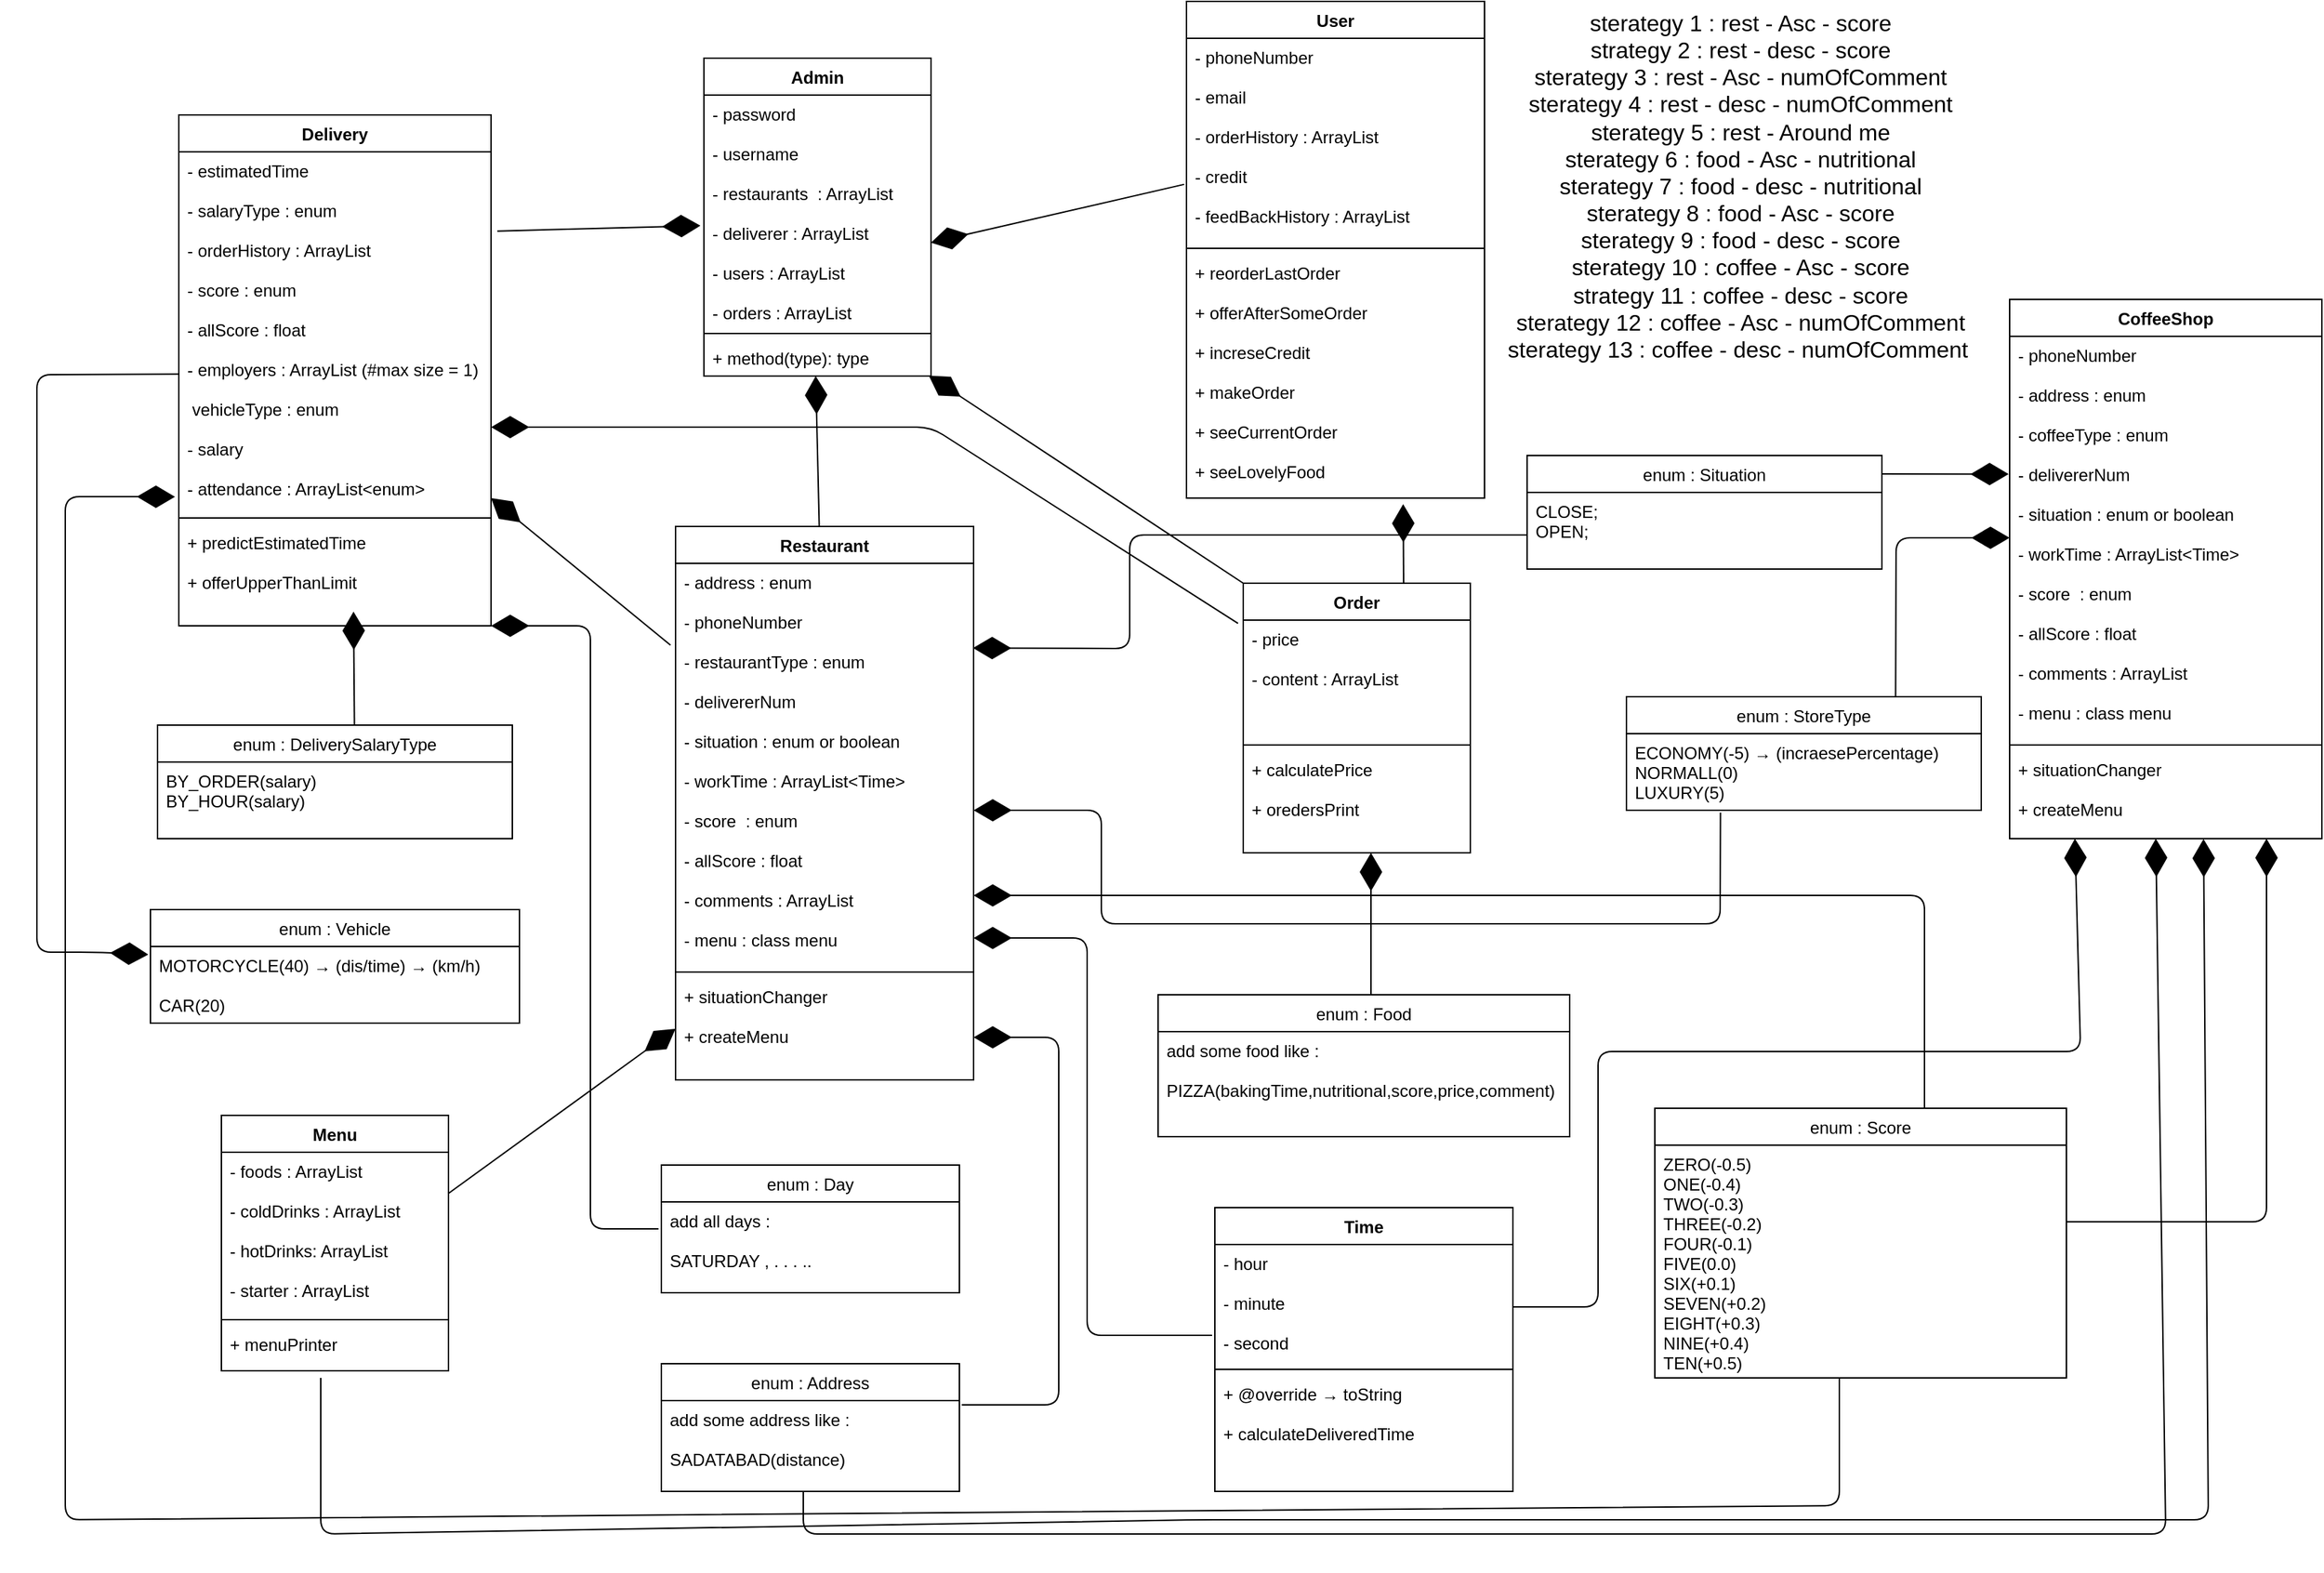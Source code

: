 <mxfile version="14.5.1" type="device"><diagram id="OPLw6GDt9DIyDLXITC16" name="Page-1"><mxGraphModel dx="1760" dy="733" grid="1" gridSize="10" guides="1" tooltips="1" connect="1" arrows="1" fold="1" page="1" pageScale="1" pageWidth="850" pageHeight="1100" math="0" shadow="0"><root><mxCell id="0"/><mxCell id="1" parent="0"/><mxCell id="PZhxpO47BtAd4xLSA0Vb-9" value="User" style="swimlane;fontStyle=1;align=center;verticalAlign=top;childLayout=stackLayout;horizontal=1;startSize=26;horizontalStack=0;resizeParent=1;resizeParentMax=0;resizeLast=0;collapsible=1;marginBottom=0;" vertex="1" parent="1"><mxGeometry x="890" y="10" width="210" height="350" as="geometry"/></mxCell><mxCell id="PZhxpO47BtAd4xLSA0Vb-10" value="- phoneNumber&#10;&#10;- email&#10;&#10;- orderHistory : ArrayList&#10;&#10;- credit&#10;&#10;- feedBackHistory : ArrayList" style="text;strokeColor=none;fillColor=none;align=left;verticalAlign=top;spacingLeft=4;spacingRight=4;overflow=hidden;rotatable=0;points=[[0,0.5],[1,0.5]];portConstraint=eastwest;" vertex="1" parent="PZhxpO47BtAd4xLSA0Vb-9"><mxGeometry y="26" width="210" height="144" as="geometry"/></mxCell><mxCell id="PZhxpO47BtAd4xLSA0Vb-11" value="" style="line;strokeWidth=1;fillColor=none;align=left;verticalAlign=middle;spacingTop=-1;spacingLeft=3;spacingRight=3;rotatable=0;labelPosition=right;points=[];portConstraint=eastwest;" vertex="1" parent="PZhxpO47BtAd4xLSA0Vb-9"><mxGeometry y="170" width="210" height="8" as="geometry"/></mxCell><mxCell id="PZhxpO47BtAd4xLSA0Vb-12" value="+ reorderLastOrder&#10;&#10;+ offerAfterSomeOrder&#10;&#10;+ increseCredit&#10;&#10;+ makeOrder&#10;&#10;+ seeCurrentOrder&#10;&#10;+ seeLovelyFood" style="text;strokeColor=none;fillColor=none;align=left;verticalAlign=top;spacingLeft=4;spacingRight=4;overflow=hidden;rotatable=0;points=[[0,0.5],[1,0.5]];portConstraint=eastwest;" vertex="1" parent="PZhxpO47BtAd4xLSA0Vb-9"><mxGeometry y="178" width="210" height="172" as="geometry"/></mxCell><mxCell id="PZhxpO47BtAd4xLSA0Vb-15" value="Admin" style="swimlane;fontStyle=1;align=center;verticalAlign=top;childLayout=stackLayout;horizontal=1;startSize=26;horizontalStack=0;resizeParent=1;resizeParentMax=0;resizeLast=0;collapsible=1;marginBottom=0;" vertex="1" parent="1"><mxGeometry x="550" y="50" width="160" height="224" as="geometry"/></mxCell><mxCell id="PZhxpO47BtAd4xLSA0Vb-16" value="- password&#10;&#10;- username&#10;&#10;- restaurants  : ArrayList &#10;&#10;- deliverer : ArrayList&#10;&#10;- users : ArrayList&#10;&#10;- orders : ArrayList" style="text;strokeColor=none;fillColor=none;align=left;verticalAlign=top;spacingLeft=4;spacingRight=4;overflow=hidden;rotatable=0;points=[[0,0.5],[1,0.5]];portConstraint=eastwest;" vertex="1" parent="PZhxpO47BtAd4xLSA0Vb-15"><mxGeometry y="26" width="160" height="164" as="geometry"/></mxCell><mxCell id="PZhxpO47BtAd4xLSA0Vb-88" value="" style="endArrow=diamondThin;endFill=1;endSize=24;html=1;entryX=-0.023;entryY=0.028;entryDx=0;entryDy=0;entryPerimeter=0;" edge="1" parent="PZhxpO47BtAd4xLSA0Vb-15"><mxGeometry width="160" relative="1" as="geometry"><mxPoint x="376.32" y="398.352" as="sourcePoint"/><mxPoint x="-150" y="260" as="targetPoint"/><Array as="points"><mxPoint x="160" y="260"/></Array></mxGeometry></mxCell><mxCell id="PZhxpO47BtAd4xLSA0Vb-89" value="" style="endArrow=diamondThin;endFill=1;endSize=24;html=1;entryX=0.727;entryY=1.025;entryDx=0;entryDy=0;entryPerimeter=0;" edge="1" parent="PZhxpO47BtAd4xLSA0Vb-15" target="PZhxpO47BtAd4xLSA0Vb-12"><mxGeometry width="160" relative="1" as="geometry"><mxPoint x="493" y="370" as="sourcePoint"/><mxPoint x="490" y="300" as="targetPoint"/></mxGeometry></mxCell><mxCell id="PZhxpO47BtAd4xLSA0Vb-90" value="" style="endArrow=diamondThin;endFill=1;endSize=24;html=1;entryX=-0.008;entryY=0.576;entryDx=0;entryDy=0;entryPerimeter=0;" edge="1" parent="PZhxpO47BtAd4xLSA0Vb-15"><mxGeometry width="160" relative="1" as="geometry"><mxPoint x="338.32" y="88.944" as="sourcePoint"/><mxPoint x="160" y="130" as="targetPoint"/><Array as="points"/></mxGeometry></mxCell><mxCell id="PZhxpO47BtAd4xLSA0Vb-91" value="" style="endArrow=diamondThin;endFill=1;endSize=24;html=1;entryX=0.25;entryY=0;entryDx=0;entryDy=0;" edge="1" parent="PZhxpO47BtAd4xLSA0Vb-15"><mxGeometry width="160" relative="1" as="geometry"><mxPoint x="81.25" y="330" as="sourcePoint"/><mxPoint x="78.75" y="224" as="targetPoint"/></mxGeometry></mxCell><mxCell id="PZhxpO47BtAd4xLSA0Vb-17" value="" style="line;strokeWidth=1;fillColor=none;align=left;verticalAlign=middle;spacingTop=-1;spacingLeft=3;spacingRight=3;rotatable=0;labelPosition=right;points=[];portConstraint=eastwest;" vertex="1" parent="PZhxpO47BtAd4xLSA0Vb-15"><mxGeometry y="190" width="160" height="8" as="geometry"/></mxCell><mxCell id="PZhxpO47BtAd4xLSA0Vb-18" value="+ method(type): type" style="text;strokeColor=none;fillColor=none;align=left;verticalAlign=top;spacingLeft=4;spacingRight=4;overflow=hidden;rotatable=0;points=[[0,0.5],[1,0.5]];portConstraint=eastwest;" vertex="1" parent="PZhxpO47BtAd4xLSA0Vb-15"><mxGeometry y="198" width="160" height="26" as="geometry"/></mxCell><mxCell id="PZhxpO47BtAd4xLSA0Vb-19" value="Delivery" style="swimlane;fontStyle=1;align=center;verticalAlign=top;childLayout=stackLayout;horizontal=1;startSize=26;horizontalStack=0;resizeParent=1;resizeParentMax=0;resizeLast=0;collapsible=1;marginBottom=0;" vertex="1" parent="1"><mxGeometry x="180" y="90" width="220" height="360" as="geometry"/></mxCell><mxCell id="PZhxpO47BtAd4xLSA0Vb-20" value="- estimatedTime&#10;&#10;- salaryType : enum&#10;&#10;- orderHistory : ArrayList&#10;&#10;- score : enum&#10;&#10;- allScore : float&#10;&#10;- employers : ArrayList (#max size = 1)&#10;&#10; vehicleType : enum&#10;&#10;- salary&#10;&#10;- attendance : ArrayList&lt;enum&gt;" style="text;strokeColor=none;fillColor=none;align=left;verticalAlign=top;spacingLeft=4;spacingRight=4;overflow=hidden;rotatable=0;points=[[0,0.5],[1,0.5]];portConstraint=eastwest;" vertex="1" parent="PZhxpO47BtAd4xLSA0Vb-19"><mxGeometry y="26" width="220" height="254" as="geometry"/></mxCell><mxCell id="PZhxpO47BtAd4xLSA0Vb-21" value="" style="line;strokeWidth=1;fillColor=none;align=left;verticalAlign=middle;spacingTop=-1;spacingLeft=3;spacingRight=3;rotatable=0;labelPosition=right;points=[];portConstraint=eastwest;" vertex="1" parent="PZhxpO47BtAd4xLSA0Vb-19"><mxGeometry y="280" width="220" height="8" as="geometry"/></mxCell><mxCell id="PZhxpO47BtAd4xLSA0Vb-22" value="+ predictEstimatedTime&#10;&#10;+ offerUpperThanLimit" style="text;strokeColor=none;fillColor=none;align=left;verticalAlign=top;spacingLeft=4;spacingRight=4;overflow=hidden;rotatable=0;points=[[0,0.5],[1,0.5]];portConstraint=eastwest;" vertex="1" parent="PZhxpO47BtAd4xLSA0Vb-19"><mxGeometry y="288" width="220" height="72" as="geometry"/></mxCell><mxCell id="PZhxpO47BtAd4xLSA0Vb-82" value="" style="endArrow=diamondThin;endFill=1;endSize=24;html=1;entryX=1.02;entryY=0.22;entryDx=0;entryDy=0;entryPerimeter=0;exitX=1.02;exitY=0.22;exitDx=0;exitDy=0;exitPerimeter=0;" edge="1" parent="PZhxpO47BtAd4xLSA0Vb-19" source="PZhxpO47BtAd4xLSA0Vb-20"><mxGeometry width="160" relative="1" as="geometry"><mxPoint x="223" y="90" as="sourcePoint"/><mxPoint x="367.5" y="78" as="targetPoint"/></mxGeometry></mxCell><mxCell id="PZhxpO47BtAd4xLSA0Vb-94" value="" style="endArrow=diamondThin;endFill=1;endSize=24;html=1;" edge="1" parent="PZhxpO47BtAd4xLSA0Vb-19"><mxGeometry width="160" relative="1" as="geometry"><mxPoint x="338" y="785" as="sourcePoint"/><mxPoint x="220" y="360" as="targetPoint"/><Array as="points"><mxPoint x="290" y="785"/><mxPoint x="290" y="360"/></Array></mxGeometry></mxCell><mxCell id="PZhxpO47BtAd4xLSA0Vb-23" value="Restaurant" style="swimlane;fontStyle=1;align=center;verticalAlign=top;childLayout=stackLayout;horizontal=1;startSize=26;horizontalStack=0;resizeParent=1;resizeParentMax=0;resizeLast=0;collapsible=1;marginBottom=0;" vertex="1" parent="1"><mxGeometry x="530" y="380" width="210" height="390" as="geometry"/></mxCell><mxCell id="PZhxpO47BtAd4xLSA0Vb-24" value="- address : enum&#10;&#10;- phoneNumber &#10;&#10;- restaurantType : enum&#10;&#10;- delivererNum&#10;&#10;- situation : enum or boolean&#10;&#10;- workTime : ArrayList&lt;Time&gt;&#10;&#10;- score  : enum&#10;&#10;- allScore : float&#10;&#10;- comments : ArrayList&#10;&#10;- menu : class menu" style="text;strokeColor=none;fillColor=none;align=left;verticalAlign=top;spacingLeft=4;spacingRight=4;overflow=hidden;rotatable=0;points=[[0,0.5],[1,0.5]];portConstraint=eastwest;" vertex="1" parent="PZhxpO47BtAd4xLSA0Vb-23"><mxGeometry y="26" width="210" height="284" as="geometry"/></mxCell><mxCell id="PZhxpO47BtAd4xLSA0Vb-103" value="" style="endArrow=diamondThin;endFill=1;endSize=24;html=1;" edge="1" parent="PZhxpO47BtAd4xLSA0Vb-23"><mxGeometry width="160" relative="1" as="geometry"><mxPoint x="378" y="570" as="sourcePoint"/><mxPoint x="210" y="290" as="targetPoint"/><Array as="points"><mxPoint x="290" y="570"/><mxPoint x="290" y="290"/></Array></mxGeometry></mxCell><mxCell id="PZhxpO47BtAd4xLSA0Vb-25" value="" style="line;strokeWidth=1;fillColor=none;align=left;verticalAlign=middle;spacingTop=-1;spacingLeft=3;spacingRight=3;rotatable=0;labelPosition=right;points=[];portConstraint=eastwest;" vertex="1" parent="PZhxpO47BtAd4xLSA0Vb-23"><mxGeometry y="310" width="210" height="8" as="geometry"/></mxCell><mxCell id="PZhxpO47BtAd4xLSA0Vb-26" value="+ situationChanger&#10;&#10;+ createMenu" style="text;strokeColor=none;fillColor=none;align=left;verticalAlign=top;spacingLeft=4;spacingRight=4;overflow=hidden;rotatable=0;points=[[0,0.5],[1,0.5]];portConstraint=eastwest;" vertex="1" parent="PZhxpO47BtAd4xLSA0Vb-23"><mxGeometry y="318" width="210" height="72" as="geometry"/></mxCell><mxCell id="PZhxpO47BtAd4xLSA0Vb-34" value="Order" style="swimlane;fontStyle=1;align=center;verticalAlign=top;childLayout=stackLayout;horizontal=1;startSize=26;horizontalStack=0;resizeParent=1;resizeParentMax=0;resizeLast=0;collapsible=1;marginBottom=0;" vertex="1" parent="1"><mxGeometry x="930" y="420" width="160" height="190" as="geometry"/></mxCell><mxCell id="PZhxpO47BtAd4xLSA0Vb-35" value="- price&#10;&#10;- content : ArrayList&#10;" style="text;strokeColor=none;fillColor=none;align=left;verticalAlign=top;spacingLeft=4;spacingRight=4;overflow=hidden;rotatable=0;points=[[0,0.5],[1,0.5]];portConstraint=eastwest;" vertex="1" parent="PZhxpO47BtAd4xLSA0Vb-34"><mxGeometry y="26" width="160" height="84" as="geometry"/></mxCell><mxCell id="PZhxpO47BtAd4xLSA0Vb-36" value="" style="line;strokeWidth=1;fillColor=none;align=left;verticalAlign=middle;spacingTop=-1;spacingLeft=3;spacingRight=3;rotatable=0;labelPosition=right;points=[];portConstraint=eastwest;" vertex="1" parent="PZhxpO47BtAd4xLSA0Vb-34"><mxGeometry y="110" width="160" height="8" as="geometry"/></mxCell><mxCell id="PZhxpO47BtAd4xLSA0Vb-37" value="+ calculatePrice&#10;&#10;+ oredersPrint" style="text;strokeColor=none;fillColor=none;align=left;verticalAlign=top;spacingLeft=4;spacingRight=4;overflow=hidden;rotatable=0;points=[[0,0.5],[1,0.5]];portConstraint=eastwest;" vertex="1" parent="PZhxpO47BtAd4xLSA0Vb-34"><mxGeometry y="118" width="160" height="72" as="geometry"/></mxCell><mxCell id="PZhxpO47BtAd4xLSA0Vb-95" value="" style="endArrow=diamondThin;endFill=1;endSize=24;html=1;" edge="1" parent="PZhxpO47BtAd4xLSA0Vb-34"><mxGeometry width="160" relative="1" as="geometry"><mxPoint x="90" y="290" as="sourcePoint"/><mxPoint x="90" y="190" as="targetPoint"/></mxGeometry></mxCell><mxCell id="PZhxpO47BtAd4xLSA0Vb-38" value="enum : Address" style="swimlane;fontStyle=0;childLayout=stackLayout;horizontal=1;startSize=26;fillColor=none;horizontalStack=0;resizeParent=1;resizeParentMax=0;resizeLast=0;collapsible=1;marginBottom=0;" vertex="1" parent="1"><mxGeometry x="520" y="970" width="210" height="90" as="geometry"/></mxCell><mxCell id="PZhxpO47BtAd4xLSA0Vb-40" value="add some address like :&#10;&#10;SADATABAD(distance)" style="text;strokeColor=none;fillColor=none;align=left;verticalAlign=top;spacingLeft=4;spacingRight=4;overflow=hidden;rotatable=0;points=[[0,0.5],[1,0.5]];portConstraint=eastwest;" vertex="1" parent="PZhxpO47BtAd4xLSA0Vb-38"><mxGeometry y="26" width="210" height="64" as="geometry"/></mxCell><mxCell id="PZhxpO47BtAd4xLSA0Vb-46" value="enum : Food" style="swimlane;fontStyle=0;childLayout=stackLayout;horizontal=1;startSize=26;fillColor=none;horizontalStack=0;resizeParent=1;resizeParentMax=0;resizeLast=0;collapsible=1;marginBottom=0;" vertex="1" parent="1"><mxGeometry x="870" y="710" width="290" height="100" as="geometry"/></mxCell><mxCell id="PZhxpO47BtAd4xLSA0Vb-47" value="add some food like :&#10;&#10;PIZZA(bakingTime,nutritional,score,price,comment)" style="text;strokeColor=none;fillColor=none;align=left;verticalAlign=top;spacingLeft=4;spacingRight=4;overflow=hidden;rotatable=0;points=[[0,0.5],[1,0.5]];portConstraint=eastwest;" vertex="1" parent="PZhxpO47BtAd4xLSA0Vb-46"><mxGeometry y="26" width="290" height="74" as="geometry"/></mxCell><mxCell id="PZhxpO47BtAd4xLSA0Vb-54" value="enum : Day" style="swimlane;fontStyle=0;childLayout=stackLayout;horizontal=1;startSize=26;fillColor=none;horizontalStack=0;resizeParent=1;resizeParentMax=0;resizeLast=0;collapsible=1;marginBottom=0;" vertex="1" parent="1"><mxGeometry x="520" y="830" width="210" height="90" as="geometry"/></mxCell><mxCell id="PZhxpO47BtAd4xLSA0Vb-55" value="add all days :&#10;&#10;SATURDAY , . . . ..  " style="text;strokeColor=none;fillColor=none;align=left;verticalAlign=top;spacingLeft=4;spacingRight=4;overflow=hidden;rotatable=0;points=[[0,0.5],[1,0.5]];portConstraint=eastwest;" vertex="1" parent="PZhxpO47BtAd4xLSA0Vb-54"><mxGeometry y="26" width="210" height="64" as="geometry"/></mxCell><mxCell id="PZhxpO47BtAd4xLSA0Vb-56" value="enum : DeliverySalaryType" style="swimlane;fontStyle=0;childLayout=stackLayout;horizontal=1;startSize=26;fillColor=none;horizontalStack=0;resizeParent=1;resizeParentMax=0;resizeLast=0;collapsible=1;marginBottom=0;" vertex="1" parent="1"><mxGeometry x="165" y="520" width="250" height="80" as="geometry"/></mxCell><mxCell id="PZhxpO47BtAd4xLSA0Vb-57" value="BY_ORDER(salary)&#10;BY_HOUR(salary)" style="text;strokeColor=none;fillColor=none;align=left;verticalAlign=top;spacingLeft=4;spacingRight=4;overflow=hidden;rotatable=0;points=[[0,0.5],[1,0.5]];portConstraint=eastwest;" vertex="1" parent="PZhxpO47BtAd4xLSA0Vb-56"><mxGeometry y="26" width="250" height="54" as="geometry"/></mxCell><mxCell id="PZhxpO47BtAd4xLSA0Vb-58" value="enum : Vehicle" style="swimlane;fontStyle=0;childLayout=stackLayout;horizontal=1;startSize=26;fillColor=none;horizontalStack=0;resizeParent=1;resizeParentMax=0;resizeLast=0;collapsible=1;marginBottom=0;" vertex="1" parent="1"><mxGeometry x="160" y="650" width="260" height="80" as="geometry"/></mxCell><mxCell id="PZhxpO47BtAd4xLSA0Vb-59" value="MOTORCYCLE(40) → (dis/time) → (km/h)&#10;&#10;CAR(20)" style="text;strokeColor=none;fillColor=none;align=left;verticalAlign=top;spacingLeft=4;spacingRight=4;overflow=hidden;rotatable=0;points=[[0,0.5],[1,0.5]];portConstraint=eastwest;" vertex="1" parent="PZhxpO47BtAd4xLSA0Vb-58"><mxGeometry y="26" width="260" height="54" as="geometry"/></mxCell><mxCell id="PZhxpO47BtAd4xLSA0Vb-60" value="enum : StoreType" style="swimlane;fontStyle=0;childLayout=stackLayout;horizontal=1;startSize=26;fillColor=none;horizontalStack=0;resizeParent=1;resizeParentMax=0;resizeLast=0;collapsible=1;marginBottom=0;" vertex="1" parent="1"><mxGeometry x="1200" y="500" width="250" height="80" as="geometry"/></mxCell><mxCell id="PZhxpO47BtAd4xLSA0Vb-61" value="ECONOMY(-5) → (incraesePercentage)&#10;NORMALL(0)&#10;LUXURY(5)" style="text;strokeColor=none;fillColor=none;align=left;verticalAlign=top;spacingLeft=4;spacingRight=4;overflow=hidden;rotatable=0;points=[[0,0.5],[1,0.5]];portConstraint=eastwest;" vertex="1" parent="PZhxpO47BtAd4xLSA0Vb-60"><mxGeometry y="26" width="250" height="54" as="geometry"/></mxCell><mxCell id="PZhxpO47BtAd4xLSA0Vb-62" value="enum : Score" style="swimlane;fontStyle=0;childLayout=stackLayout;horizontal=1;startSize=26;fillColor=none;horizontalStack=0;resizeParent=1;resizeParentMax=0;resizeLast=0;collapsible=1;marginBottom=0;" vertex="1" parent="1"><mxGeometry x="1220" y="790" width="290" height="190" as="geometry"/></mxCell><mxCell id="PZhxpO47BtAd4xLSA0Vb-117" value="" style="endArrow=diamondThin;endFill=1;endSize=24;html=1;" edge="1" parent="PZhxpO47BtAd4xLSA0Vb-62"><mxGeometry width="160" relative="1" as="geometry"><mxPoint x="290" y="80" as="sourcePoint"/><mxPoint x="431" y="-190" as="targetPoint"/><Array as="points"><mxPoint x="431" y="80"/></Array></mxGeometry></mxCell><mxCell id="PZhxpO47BtAd4xLSA0Vb-63" value="ZERO(-0.5)&#10;ONE(-0.4)&#10;TWO(-0.3)&#10;THREE(-0.2)&#10;FOUR(-0.1)&#10;FIVE(0.0)&#10;SIX(+0.1)&#10;SEVEN(+0.2)&#10;EIGHT(+0.3)&#10;NINE(+0.4)&#10;TEN(+0.5)" style="text;strokeColor=none;fillColor=none;align=left;verticalAlign=top;spacingLeft=4;spacingRight=4;overflow=hidden;rotatable=0;points=[[0,0.5],[1,0.5]];portConstraint=eastwest;" vertex="1" parent="PZhxpO47BtAd4xLSA0Vb-62"><mxGeometry y="26" width="290" height="164" as="geometry"/></mxCell><mxCell id="PZhxpO47BtAd4xLSA0Vb-104" value="" style="endArrow=diamondThin;endFill=1;endSize=24;html=1;" edge="1" parent="PZhxpO47BtAd4xLSA0Vb-62"><mxGeometry width="160" relative="1" as="geometry"><mxPoint x="190" as="sourcePoint"/><mxPoint x="-480" y="-150" as="targetPoint"/><Array as="points"><mxPoint x="190" y="-150"/><mxPoint x="100" y="-150"/><mxPoint x="-60" y="-150"/><mxPoint x="-290" y="-150"/><mxPoint x="-460" y="-150"/></Array></mxGeometry></mxCell><mxCell id="PZhxpO47BtAd4xLSA0Vb-65" value="Time" style="swimlane;fontStyle=1;align=center;verticalAlign=top;childLayout=stackLayout;horizontal=1;startSize=26;horizontalStack=0;resizeParent=1;resizeParentMax=0;resizeLast=0;collapsible=1;marginBottom=0;" vertex="1" parent="1"><mxGeometry x="910" y="860" width="210" height="200" as="geometry"/></mxCell><mxCell id="PZhxpO47BtAd4xLSA0Vb-116" value="" style="endArrow=diamondThin;endFill=1;endSize=24;html=1;" edge="1" parent="PZhxpO47BtAd4xLSA0Vb-65"><mxGeometry width="160" relative="1" as="geometry"><mxPoint x="210" y="70" as="sourcePoint"/><mxPoint x="606" y="-260" as="targetPoint"/><Array as="points"><mxPoint x="270" y="70"/><mxPoint x="270" y="-110"/><mxPoint x="610" y="-110"/></Array></mxGeometry></mxCell><mxCell id="PZhxpO47BtAd4xLSA0Vb-66" value="- hour&#10;&#10;- minute&#10;&#10;- second" style="text;strokeColor=none;fillColor=none;align=left;verticalAlign=top;spacingLeft=4;spacingRight=4;overflow=hidden;rotatable=0;points=[[0,0.5],[1,0.5]];portConstraint=eastwest;" vertex="1" parent="PZhxpO47BtAd4xLSA0Vb-65"><mxGeometry y="26" width="210" height="84" as="geometry"/></mxCell><mxCell id="PZhxpO47BtAd4xLSA0Vb-67" value="" style="line;strokeWidth=1;fillColor=none;align=left;verticalAlign=middle;spacingTop=-1;spacingLeft=3;spacingRight=3;rotatable=0;labelPosition=right;points=[];portConstraint=eastwest;" vertex="1" parent="PZhxpO47BtAd4xLSA0Vb-65"><mxGeometry y="110" width="210" height="8" as="geometry"/></mxCell><mxCell id="PZhxpO47BtAd4xLSA0Vb-68" value="+ @override → toString&#10;&#10;+ calculateDeliveredTime" style="text;strokeColor=none;fillColor=none;align=left;verticalAlign=top;spacingLeft=4;spacingRight=4;overflow=hidden;rotatable=0;points=[[0,0.5],[1,0.5]];portConstraint=eastwest;" vertex="1" parent="PZhxpO47BtAd4xLSA0Vb-65"><mxGeometry y="118" width="210" height="82" as="geometry"/></mxCell><mxCell id="PZhxpO47BtAd4xLSA0Vb-69" value="Menu" style="swimlane;fontStyle=1;align=center;verticalAlign=top;childLayout=stackLayout;horizontal=1;startSize=26;horizontalStack=0;resizeParent=1;resizeParentMax=0;resizeLast=0;collapsible=1;marginBottom=0;" vertex="1" parent="1"><mxGeometry x="210" y="795" width="160" height="180" as="geometry"/></mxCell><mxCell id="PZhxpO47BtAd4xLSA0Vb-106" value="" style="endArrow=diamondThin;endFill=1;endSize=24;html=1;entryX=0;entryY=0.5;entryDx=0;entryDy=0;" edge="1" parent="PZhxpO47BtAd4xLSA0Vb-69" target="PZhxpO47BtAd4xLSA0Vb-26"><mxGeometry width="160" relative="1" as="geometry"><mxPoint x="160" y="55" as="sourcePoint"/><mxPoint x="160" y="-45" as="targetPoint"/></mxGeometry></mxCell><mxCell id="PZhxpO47BtAd4xLSA0Vb-70" value="- foods : ArrayList&#10;&#10;- coldDrinks : ArrayList&#10;&#10;- hotDrinks: ArrayList&#10;&#10;- starter : ArrayList&#10;&#10;- dessert : ArrayList" style="text;strokeColor=none;fillColor=none;align=left;verticalAlign=top;spacingLeft=4;spacingRight=4;overflow=hidden;rotatable=0;points=[[0,0.5],[1,0.5]];portConstraint=eastwest;" vertex="1" parent="PZhxpO47BtAd4xLSA0Vb-69"><mxGeometry y="26" width="160" height="114" as="geometry"/></mxCell><mxCell id="PZhxpO47BtAd4xLSA0Vb-71" value="" style="line;strokeWidth=1;fillColor=none;align=left;verticalAlign=middle;spacingTop=-1;spacingLeft=3;spacingRight=3;rotatable=0;labelPosition=right;points=[];portConstraint=eastwest;" vertex="1" parent="PZhxpO47BtAd4xLSA0Vb-69"><mxGeometry y="140" width="160" height="8" as="geometry"/></mxCell><mxCell id="PZhxpO47BtAd4xLSA0Vb-72" value="+ menuPrinter" style="text;strokeColor=none;fillColor=none;align=left;verticalAlign=top;spacingLeft=4;spacingRight=4;overflow=hidden;rotatable=0;points=[[0,0.5],[1,0.5]];portConstraint=eastwest;" vertex="1" parent="PZhxpO47BtAd4xLSA0Vb-69"><mxGeometry y="148" width="160" height="32" as="geometry"/></mxCell><mxCell id="PZhxpO47BtAd4xLSA0Vb-83" value="" style="endArrow=diamondThin;endFill=1;endSize=24;html=1;entryX=0.99;entryY=0.987;entryDx=0;entryDy=0;exitX=0;exitY=0;exitDx=0;exitDy=0;entryPerimeter=0;" edge="1" parent="1" source="PZhxpO47BtAd4xLSA0Vb-34" target="PZhxpO47BtAd4xLSA0Vb-18"><mxGeometry width="160" relative="1" as="geometry"><mxPoint x="712.5" y="390" as="sourcePoint"/><mxPoint x="710" y="284" as="targetPoint"/></mxGeometry></mxCell><mxCell id="PZhxpO47BtAd4xLSA0Vb-86" value="" style="endArrow=diamondThin;endFill=1;endSize=24;html=1;entryX=0.555;entryY=0.004;entryDx=0;entryDy=0;entryPerimeter=0;exitX=0.555;exitY=0.004;exitDx=0;exitDy=0;exitPerimeter=0;" edge="1" parent="1" source="PZhxpO47BtAd4xLSA0Vb-56"><mxGeometry width="160" relative="1" as="geometry"><mxPoint x="160.0" y="441.68" as="sourcePoint"/><mxPoint x="303.1" y="440" as="targetPoint"/></mxGeometry></mxCell><mxCell id="PZhxpO47BtAd4xLSA0Vb-92" value="" style="endArrow=diamondThin;endFill=1;endSize=24;html=1;exitX=-0.017;exitY=0.203;exitDx=0;exitDy=0;exitPerimeter=0;" edge="1" parent="1" source="PZhxpO47BtAd4xLSA0Vb-24"><mxGeometry width="160" relative="1" as="geometry"><mxPoint x="520" y="470" as="sourcePoint"/><mxPoint x="400" y="360" as="targetPoint"/><Array as="points"/></mxGeometry></mxCell><mxCell id="PZhxpO47BtAd4xLSA0Vb-93" value="" style="endArrow=diamondThin;endFill=1;endSize=24;html=1;entryX=-0.006;entryY=0.105;entryDx=0;entryDy=0;entryPerimeter=0;" edge="1" parent="1" target="PZhxpO47BtAd4xLSA0Vb-59"><mxGeometry width="160" relative="1" as="geometry"><mxPoint x="180" y="272.67" as="sourcePoint"/><mxPoint x="20" y="272.67" as="targetPoint"/><Array as="points"><mxPoint x="80" y="273"/><mxPoint x="80" y="680"/><mxPoint x="120" y="680"/></Array></mxGeometry></mxCell><mxCell id="PZhxpO47BtAd4xLSA0Vb-97" value="" style="endArrow=diamondThin;endFill=1;endSize=24;html=1;exitX=1.008;exitY=0.047;exitDx=0;exitDy=0;exitPerimeter=0;" edge="1" parent="1" source="PZhxpO47BtAd4xLSA0Vb-40"><mxGeometry width="160" relative="1" as="geometry"><mxPoint x="740" y="998.67" as="sourcePoint"/><mxPoint x="740" y="740" as="targetPoint"/><Array as="points"><mxPoint x="800" y="999"/><mxPoint x="800" y="740"/><mxPoint x="770" y="740"/></Array></mxGeometry></mxCell><mxCell id="PZhxpO47BtAd4xLSA0Vb-99" value="" style="endArrow=diamondThin;endFill=1;endSize=24;html=1;exitX=0.265;exitY=1.031;exitDx=0;exitDy=0;exitPerimeter=0;" edge="1" parent="1" source="PZhxpO47BtAd4xLSA0Vb-61"><mxGeometry width="160" relative="1" as="geometry"><mxPoint x="900" y="580" as="sourcePoint"/><mxPoint x="740" y="580" as="targetPoint"/><Array as="points"><mxPoint x="1266" y="660"/><mxPoint x="830" y="660"/><mxPoint x="830" y="580"/></Array></mxGeometry></mxCell><mxCell id="PZhxpO47BtAd4xLSA0Vb-100" value="enum : Situation" style="swimlane;fontStyle=0;childLayout=stackLayout;horizontal=1;startSize=26;fillColor=none;horizontalStack=0;resizeParent=1;resizeParentMax=0;resizeLast=0;collapsible=1;marginBottom=0;" vertex="1" parent="1"><mxGeometry x="1130" y="330" width="250" height="80" as="geometry"/></mxCell><mxCell id="PZhxpO47BtAd4xLSA0Vb-101" value="CLOSE;&#10;OPEN;" style="text;strokeColor=none;fillColor=none;align=left;verticalAlign=top;spacingLeft=4;spacingRight=4;overflow=hidden;rotatable=0;points=[[0,0.5],[1,0.5]];portConstraint=eastwest;" vertex="1" parent="PZhxpO47BtAd4xLSA0Vb-100"><mxGeometry y="26" width="250" height="54" as="geometry"/></mxCell><mxCell id="PZhxpO47BtAd4xLSA0Vb-102" value="" style="endArrow=diamondThin;endFill=1;endSize=24;html=1;entryX=0.998;entryY=0.21;entryDx=0;entryDy=0;entryPerimeter=0;" edge="1" parent="1" target="PZhxpO47BtAd4xLSA0Vb-24"><mxGeometry width="160" relative="1" as="geometry"><mxPoint x="1130" y="386" as="sourcePoint"/><mxPoint x="750" y="466" as="targetPoint"/><Array as="points"><mxPoint x="1050" y="386"/><mxPoint x="850" y="386"/><mxPoint x="850" y="466"/></Array></mxGeometry></mxCell><mxCell id="PZhxpO47BtAd4xLSA0Vb-105" value="" style="endArrow=diamondThin;endFill=1;endSize=24;html=1;entryX=-0.012;entryY=0.957;entryDx=0;entryDy=0;entryPerimeter=0;" edge="1" parent="1" target="PZhxpO47BtAd4xLSA0Vb-20"><mxGeometry width="160" relative="1" as="geometry"><mxPoint x="1350" y="980" as="sourcePoint"/><mxPoint x="1350" y="1080" as="targetPoint"/><Array as="points"><mxPoint x="1350" y="1070"/><mxPoint x="100" y="1080"/><mxPoint x="100" y="720"/><mxPoint x="100" y="530"/><mxPoint x="100" y="359"/></Array></mxGeometry></mxCell><mxCell id="PZhxpO47BtAd4xLSA0Vb-107" value="&lt;font size=&quot;3&quot;&gt;sterategy 1 : rest - Asc - score&lt;br&gt;strategy 2 : rest - desc - score&lt;br&gt;sterategy 3 : rest - Asc - numOfComment&lt;br&gt;sterategy 4 : rest - desc - numOfComment&lt;br&gt;sterategy 5 : rest - Around me&lt;br&gt;sterategy 6 : food - Asc - nutritional&lt;br&gt;sterategy 7 : food - desc - nutritional&lt;br&gt;sterategy 8 : food - Asc - score&lt;br&gt;sterategy 9 : food - desc - score&lt;br&gt;&lt;/font&gt;&lt;span style=&quot;font-size: medium&quot;&gt;sterategy 10 : coffee - Asc - score&lt;/span&gt;&lt;br style=&quot;font-size: medium&quot;&gt;&lt;span style=&quot;font-size: medium&quot;&gt;strategy 11 : coffee - desc - score&lt;/span&gt;&lt;br style=&quot;font-size: medium&quot;&gt;&lt;span style=&quot;font-size: medium&quot;&gt;sterategy 12 : coffee - Asc - numOfComment&lt;/span&gt;&lt;br style=&quot;font-size: medium&quot;&gt;&lt;span style=&quot;font-size: medium&quot;&gt;sterategy 13 : coffee - desc - numOfComment&lt;/span&gt;&lt;font style=&quot;font-size: 14px&quot;&gt;&amp;nbsp;&lt;br&gt;&lt;/font&gt;" style="text;html=1;align=center;verticalAlign=middle;resizable=0;points=[];autosize=1;strokeWidth=1;" vertex="1" parent="1"><mxGeometry x="1110" y="40" width="340" height="200" as="geometry"/></mxCell><mxCell id="PZhxpO47BtAd4xLSA0Vb-108" value="CoffeeShop" style="swimlane;fontStyle=1;align=center;verticalAlign=top;childLayout=stackLayout;horizontal=1;startSize=26;horizontalStack=0;resizeParent=1;resizeParentMax=0;resizeLast=0;collapsible=1;marginBottom=0;" vertex="1" parent="1"><mxGeometry x="1470" y="220" width="220" height="380" as="geometry"/></mxCell><mxCell id="PZhxpO47BtAd4xLSA0Vb-109" value="- phoneNumber&#10;&#10;- address : enum&#10;&#10;- coffeeType : enum &#10;&#10;- delivererNum&#10;&#10;- situation : enum or boolean&#10;&#10;- workTime : ArrayList&lt;Time&gt;&#10;&#10;- score  : enum&#10;&#10;- allScore : float&#10;&#10;- comments : ArrayList&#10;&#10;- menu : class menu " style="text;strokeColor=none;fillColor=none;align=left;verticalAlign=top;spacingLeft=4;spacingRight=4;overflow=hidden;rotatable=0;points=[[0,0.5],[1,0.5]];portConstraint=eastwest;" vertex="1" parent="PZhxpO47BtAd4xLSA0Vb-108"><mxGeometry y="26" width="220" height="284" as="geometry"/></mxCell><mxCell id="PZhxpO47BtAd4xLSA0Vb-110" value="" style="line;strokeWidth=1;fillColor=none;align=left;verticalAlign=middle;spacingTop=-1;spacingLeft=3;spacingRight=3;rotatable=0;labelPosition=right;points=[];portConstraint=eastwest;" vertex="1" parent="PZhxpO47BtAd4xLSA0Vb-108"><mxGeometry y="310" width="220" height="8" as="geometry"/></mxCell><mxCell id="PZhxpO47BtAd4xLSA0Vb-111" value="+ situationChanger&#10;&#10;+ createMenu" style="text;strokeColor=none;fillColor=none;align=left;verticalAlign=top;spacingLeft=4;spacingRight=4;overflow=hidden;rotatable=0;points=[[0,0.5],[1,0.5]];portConstraint=eastwest;" vertex="1" parent="PZhxpO47BtAd4xLSA0Vb-108"><mxGeometry y="318" width="220" height="62" as="geometry"/></mxCell><mxCell id="PZhxpO47BtAd4xLSA0Vb-112" value="" style="endArrow=diamondThin;endFill=1;endSize=24;html=1;entryX=0;entryY=0.5;entryDx=0;entryDy=0;" edge="1" parent="1" target="PZhxpO47BtAd4xLSA0Vb-109"><mxGeometry width="160" relative="1" as="geometry"><mxPoint x="1389.66" y="500" as="sourcePoint"/><mxPoint x="1389.33" y="444.3" as="targetPoint"/><Array as="points"><mxPoint x="1390" y="388"/></Array></mxGeometry></mxCell><mxCell id="PZhxpO47BtAd4xLSA0Vb-114" value="" style="endArrow=diamondThin;endFill=1;endSize=24;html=1;" edge="1" parent="1"><mxGeometry width="160" relative="1" as="geometry"><mxPoint x="620" y="1060" as="sourcePoint"/><mxPoint x="1573" y="600" as="targetPoint"/><Array as="points"><mxPoint x="620" y="1090"/><mxPoint x="1580" y="1090"/></Array></mxGeometry></mxCell><mxCell id="PZhxpO47BtAd4xLSA0Vb-115" value="" style="endArrow=diamondThin;endFill=1;endSize=24;html=1;entryX=-0.003;entryY=0.342;entryDx=0;entryDy=0;entryPerimeter=0;" edge="1" parent="1" target="PZhxpO47BtAd4xLSA0Vb-109"><mxGeometry width="160" relative="1" as="geometry"><mxPoint x="1380" y="343" as="sourcePoint"/><mxPoint x="1310" y="400" as="targetPoint"/><Array as="points"/></mxGeometry></mxCell><mxCell id="PZhxpO47BtAd4xLSA0Vb-118" value="" style="endArrow=diamondThin;endFill=1;endSize=24;html=1;entryX=0.621;entryY=1.005;entryDx=0;entryDy=0;entryPerimeter=0;" edge="1" parent="1" target="PZhxpO47BtAd4xLSA0Vb-111"><mxGeometry width="160" relative="1" as="geometry"><mxPoint x="280" y="980" as="sourcePoint"/><mxPoint x="280" y="1080" as="targetPoint"/><Array as="points"><mxPoint x="280" y="1090"/><mxPoint x="900" y="1080"/><mxPoint x="1610" y="1080"/></Array></mxGeometry></mxCell></root></mxGraphModel></diagram></mxfile>